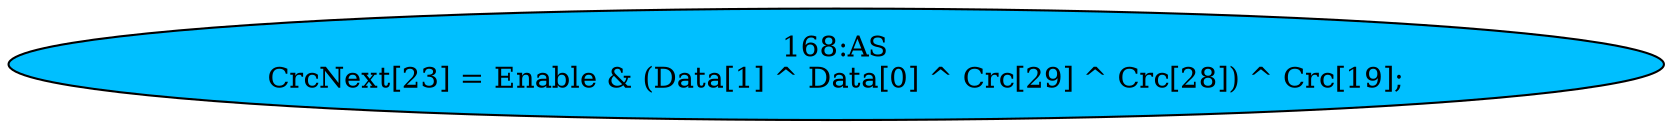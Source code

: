 strict digraph "" {
	node [label="\N"];
	"168:AS"	 [ast="<pyverilog.vparser.ast.Assign object at 0x7f417dcca850>",
		def_var="['CrcNext']",
		fillcolor=deepskyblue,
		label="168:AS
CrcNext[23] = Enable & (Data[1] ^ Data[0] ^ Crc[29] ^ Crc[28]) ^ Crc[19];",
		statements="[]",
		style=filled,
		typ=Assign,
		use_var="['Enable', 'Data', 'Data', 'Crc', 'Crc', 'Crc']"];
}
